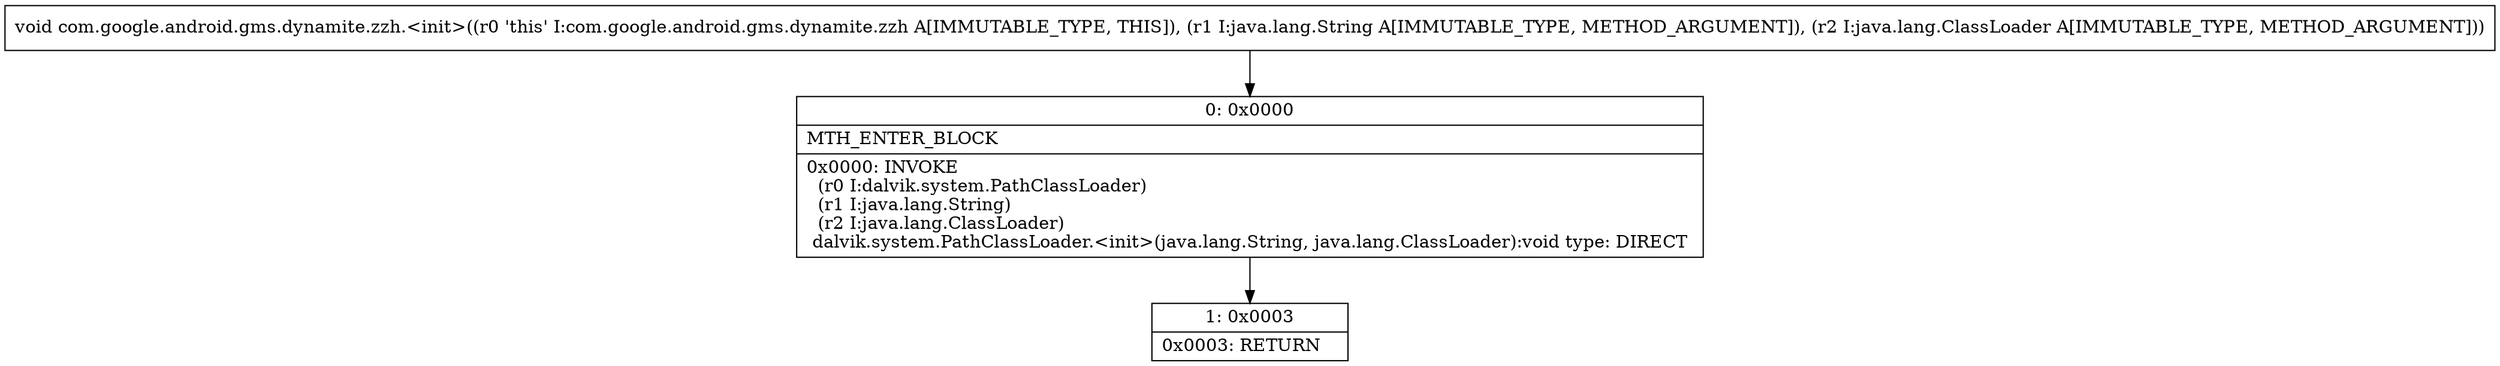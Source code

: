 digraph "CFG forcom.google.android.gms.dynamite.zzh.\<init\>(Ljava\/lang\/String;Ljava\/lang\/ClassLoader;)V" {
Node_0 [shape=record,label="{0\:\ 0x0000|MTH_ENTER_BLOCK\l|0x0000: INVOKE  \l  (r0 I:dalvik.system.PathClassLoader)\l  (r1 I:java.lang.String)\l  (r2 I:java.lang.ClassLoader)\l dalvik.system.PathClassLoader.\<init\>(java.lang.String, java.lang.ClassLoader):void type: DIRECT \l}"];
Node_1 [shape=record,label="{1\:\ 0x0003|0x0003: RETURN   \l}"];
MethodNode[shape=record,label="{void com.google.android.gms.dynamite.zzh.\<init\>((r0 'this' I:com.google.android.gms.dynamite.zzh A[IMMUTABLE_TYPE, THIS]), (r1 I:java.lang.String A[IMMUTABLE_TYPE, METHOD_ARGUMENT]), (r2 I:java.lang.ClassLoader A[IMMUTABLE_TYPE, METHOD_ARGUMENT])) }"];
MethodNode -> Node_0;
Node_0 -> Node_1;
}


